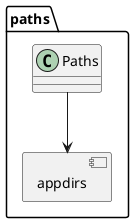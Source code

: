 @startuml

allowmixing

namespace paths {
    component appdirs
    class Paths
    Paths --> appdirs
}

@enduml